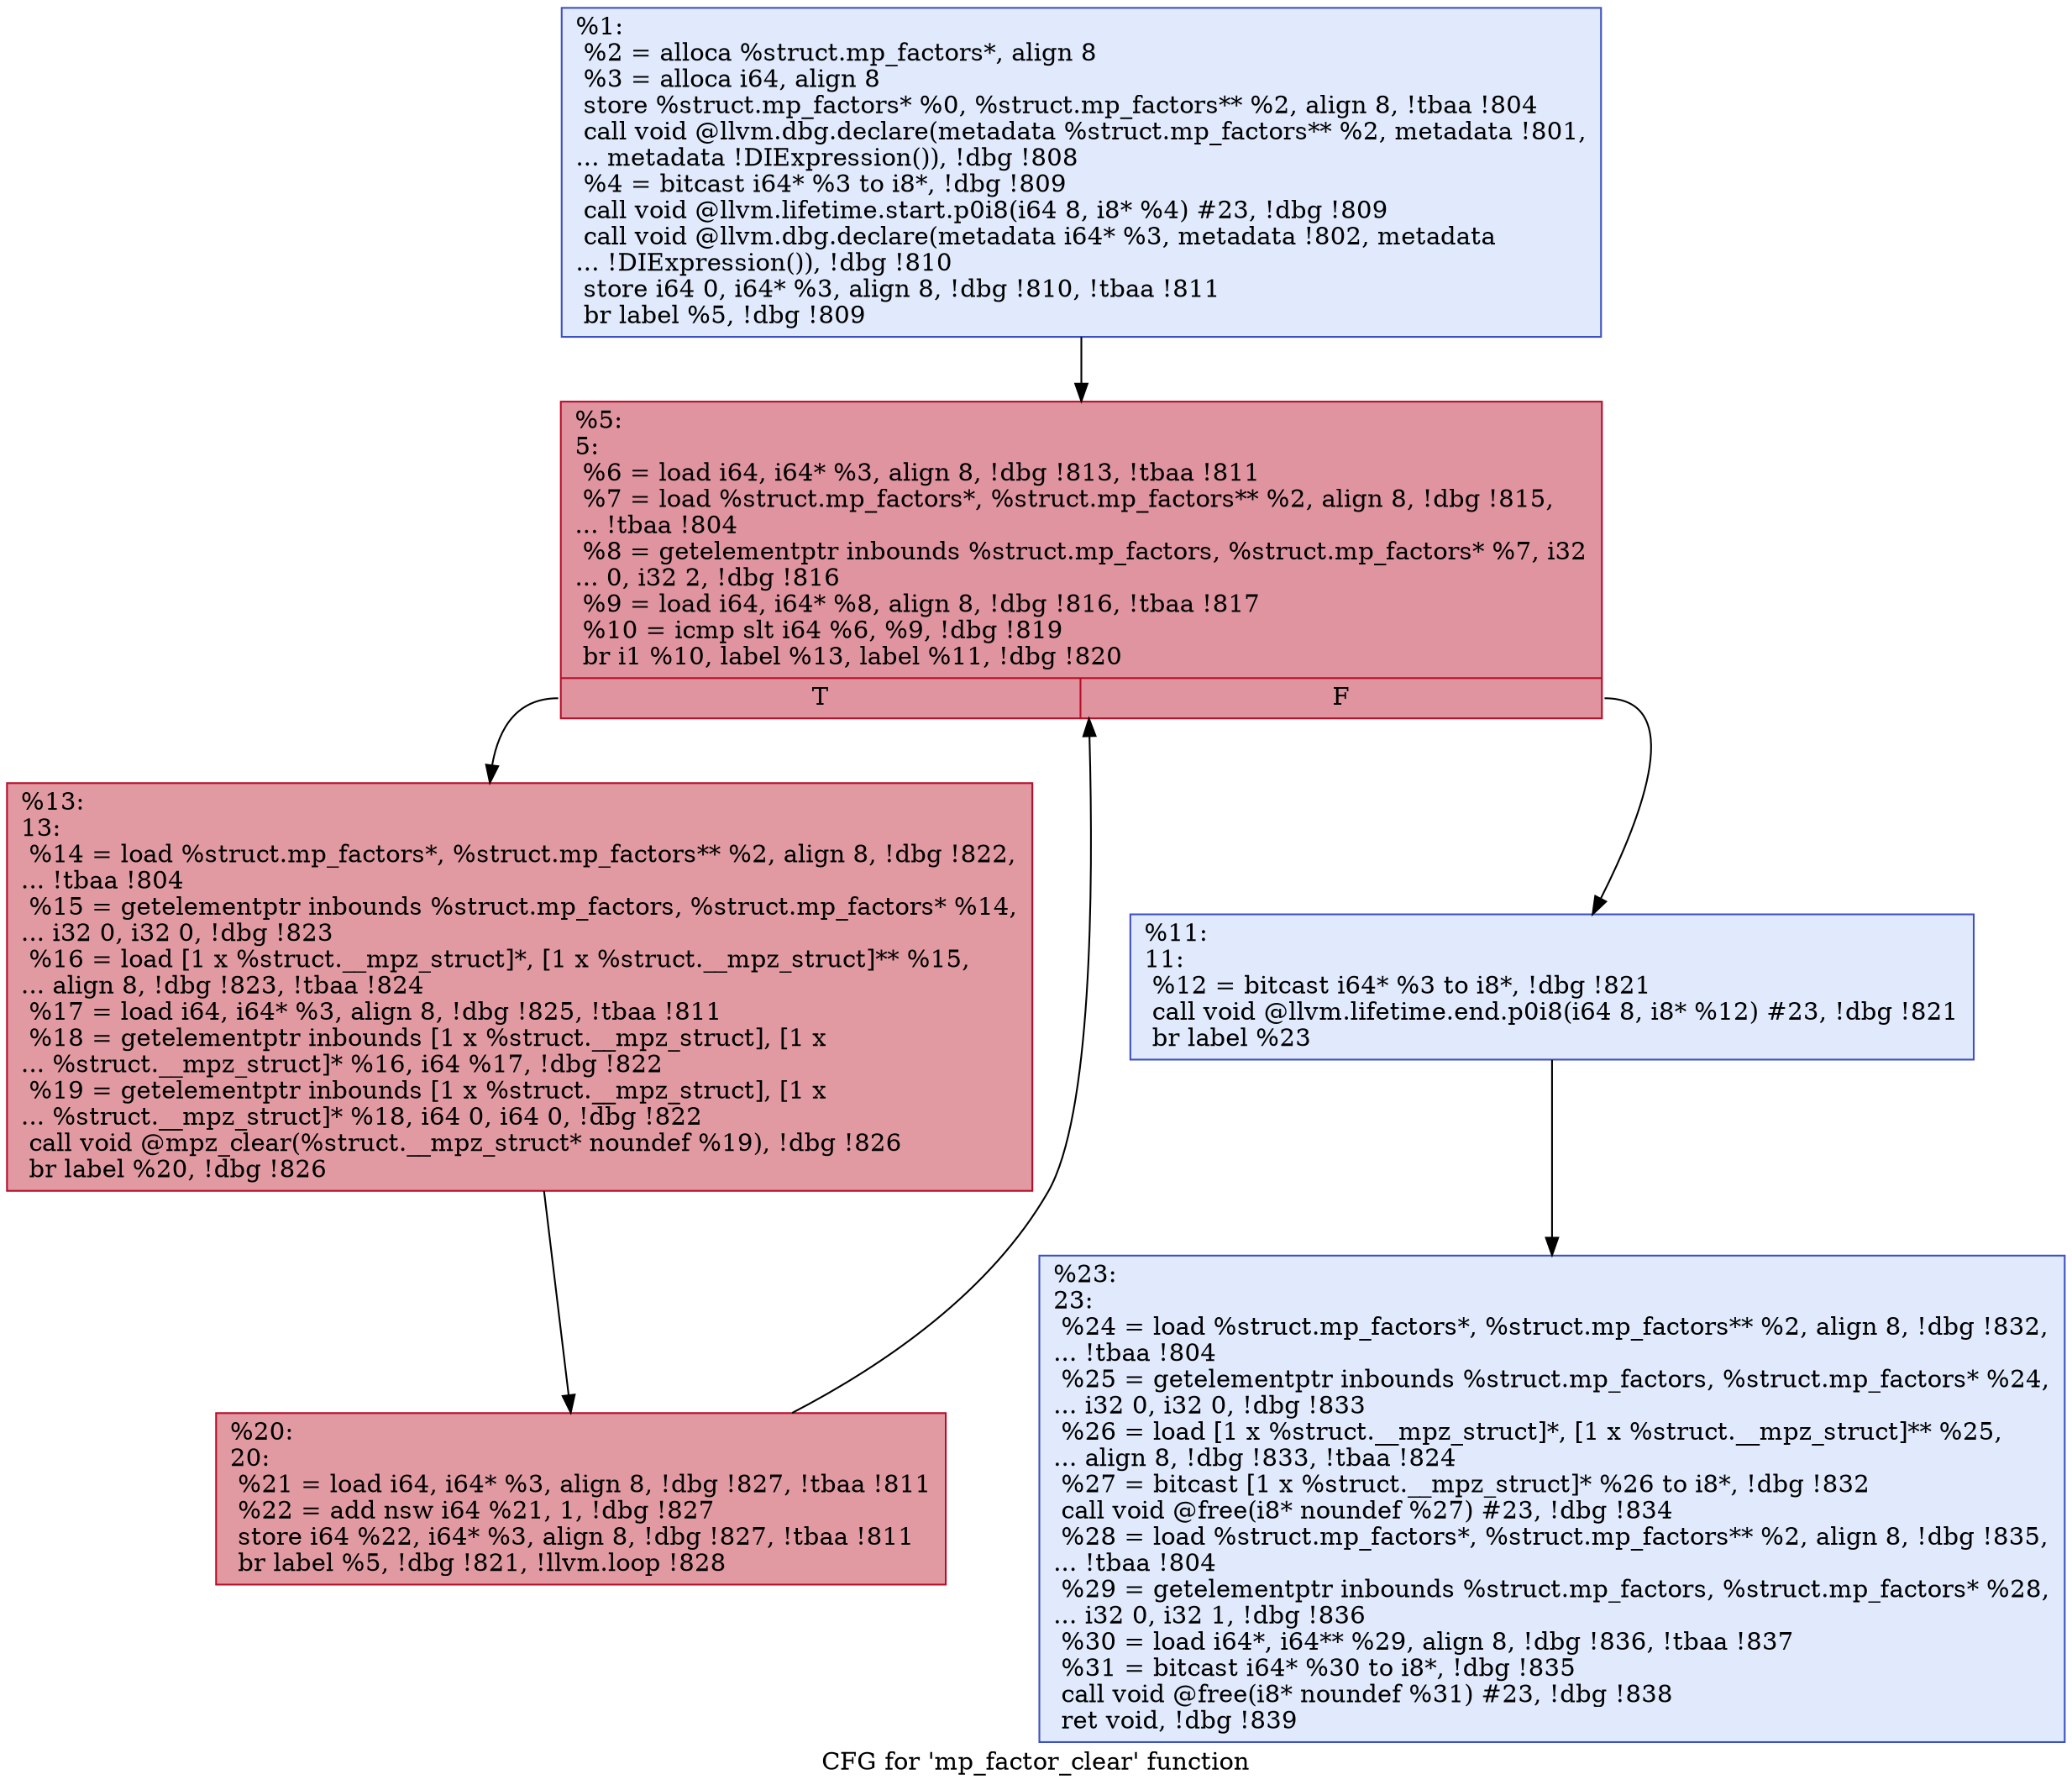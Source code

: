 digraph "CFG for 'mp_factor_clear' function" {
	label="CFG for 'mp_factor_clear' function";

	Node0x1954700 [shape=record,color="#3d50c3ff", style=filled, fillcolor="#b9d0f970",label="{%1:\l  %2 = alloca %struct.mp_factors*, align 8\l  %3 = alloca i64, align 8\l  store %struct.mp_factors* %0, %struct.mp_factors** %2, align 8, !tbaa !804\l  call void @llvm.dbg.declare(metadata %struct.mp_factors** %2, metadata !801,\l... metadata !DIExpression()), !dbg !808\l  %4 = bitcast i64* %3 to i8*, !dbg !809\l  call void @llvm.lifetime.start.p0i8(i64 8, i8* %4) #23, !dbg !809\l  call void @llvm.dbg.declare(metadata i64* %3, metadata !802, metadata\l... !DIExpression()), !dbg !810\l  store i64 0, i64* %3, align 8, !dbg !810, !tbaa !811\l  br label %5, !dbg !809\l}"];
	Node0x1954700 -> Node0x19547d0;
	Node0x19547d0 [shape=record,color="#b70d28ff", style=filled, fillcolor="#b70d2870",label="{%5:\l5:                                                \l  %6 = load i64, i64* %3, align 8, !dbg !813, !tbaa !811\l  %7 = load %struct.mp_factors*, %struct.mp_factors** %2, align 8, !dbg !815,\l... !tbaa !804\l  %8 = getelementptr inbounds %struct.mp_factors, %struct.mp_factors* %7, i32\l... 0, i32 2, !dbg !816\l  %9 = load i64, i64* %8, align 8, !dbg !816, !tbaa !817\l  %10 = icmp slt i64 %6, %9, !dbg !819\l  br i1 %10, label %13, label %11, !dbg !820\l|{<s0>T|<s1>F}}"];
	Node0x19547d0:s0 -> Node0x1954870;
	Node0x19547d0:s1 -> Node0x1954820;
	Node0x1954820 [shape=record,color="#3d50c3ff", style=filled, fillcolor="#b9d0f970",label="{%11:\l11:                                               \l  %12 = bitcast i64* %3 to i8*, !dbg !821\l  call void @llvm.lifetime.end.p0i8(i64 8, i8* %12) #23, !dbg !821\l  br label %23\l}"];
	Node0x1954820 -> Node0x1954910;
	Node0x1954870 [shape=record,color="#b70d28ff", style=filled, fillcolor="#bb1b2c70",label="{%13:\l13:                                               \l  %14 = load %struct.mp_factors*, %struct.mp_factors** %2, align 8, !dbg !822,\l... !tbaa !804\l  %15 = getelementptr inbounds %struct.mp_factors, %struct.mp_factors* %14,\l... i32 0, i32 0, !dbg !823\l  %16 = load [1 x %struct.__mpz_struct]*, [1 x %struct.__mpz_struct]** %15,\l... align 8, !dbg !823, !tbaa !824\l  %17 = load i64, i64* %3, align 8, !dbg !825, !tbaa !811\l  %18 = getelementptr inbounds [1 x %struct.__mpz_struct], [1 x\l... %struct.__mpz_struct]* %16, i64 %17, !dbg !822\l  %19 = getelementptr inbounds [1 x %struct.__mpz_struct], [1 x\l... %struct.__mpz_struct]* %18, i64 0, i64 0, !dbg !822\l  call void @mpz_clear(%struct.__mpz_struct* noundef %19), !dbg !826\l  br label %20, !dbg !826\l}"];
	Node0x1954870 -> Node0x19548c0;
	Node0x19548c0 [shape=record,color="#b70d28ff", style=filled, fillcolor="#bb1b2c70",label="{%20:\l20:                                               \l  %21 = load i64, i64* %3, align 8, !dbg !827, !tbaa !811\l  %22 = add nsw i64 %21, 1, !dbg !827\l  store i64 %22, i64* %3, align 8, !dbg !827, !tbaa !811\l  br label %5, !dbg !821, !llvm.loop !828\l}"];
	Node0x19548c0 -> Node0x19547d0;
	Node0x1954910 [shape=record,color="#3d50c3ff", style=filled, fillcolor="#b9d0f970",label="{%23:\l23:                                               \l  %24 = load %struct.mp_factors*, %struct.mp_factors** %2, align 8, !dbg !832,\l... !tbaa !804\l  %25 = getelementptr inbounds %struct.mp_factors, %struct.mp_factors* %24,\l... i32 0, i32 0, !dbg !833\l  %26 = load [1 x %struct.__mpz_struct]*, [1 x %struct.__mpz_struct]** %25,\l... align 8, !dbg !833, !tbaa !824\l  %27 = bitcast [1 x %struct.__mpz_struct]* %26 to i8*, !dbg !832\l  call void @free(i8* noundef %27) #23, !dbg !834\l  %28 = load %struct.mp_factors*, %struct.mp_factors** %2, align 8, !dbg !835,\l... !tbaa !804\l  %29 = getelementptr inbounds %struct.mp_factors, %struct.mp_factors* %28,\l... i32 0, i32 1, !dbg !836\l  %30 = load i64*, i64** %29, align 8, !dbg !836, !tbaa !837\l  %31 = bitcast i64* %30 to i8*, !dbg !835\l  call void @free(i8* noundef %31) #23, !dbg !838\l  ret void, !dbg !839\l}"];
}
